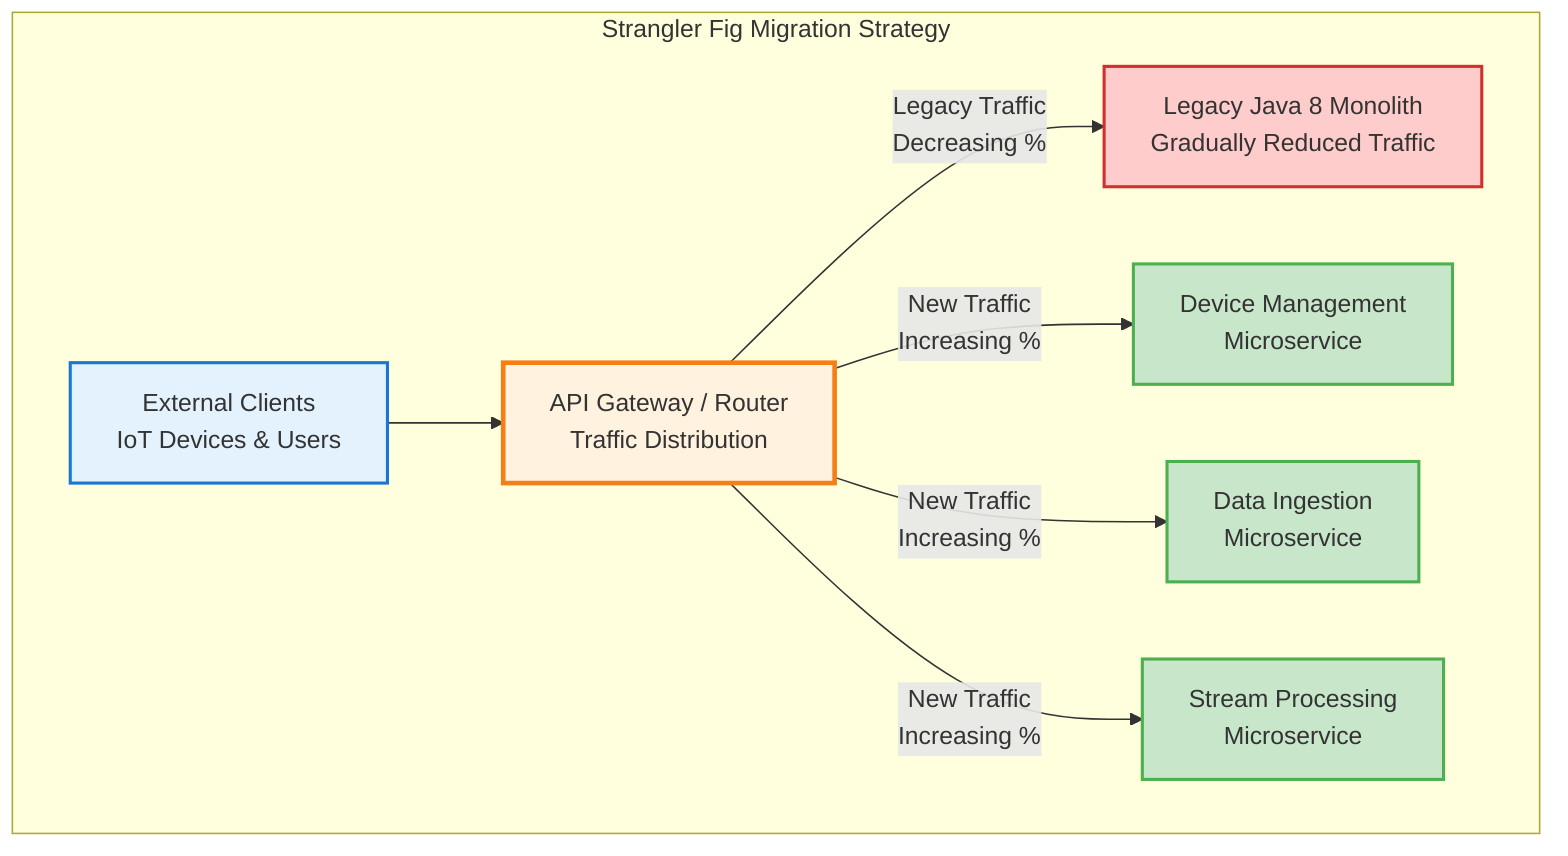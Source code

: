 graph TD
    %% Strangler Fig Migration Pattern
    subgraph pattern["Strangler Fig Migration Strategy"]
        B6[External Clients<br/>IoT Devices & Users]
        B2[API Gateway / Router<br/>Traffic Distribution]
        B1[Legacy Java 8 Monolith<br/>Gradually Reduced Traffic] 
        B3[Device Management<br/>Microservice]
        B4[Data Ingestion<br/>Microservice]
        B5[Stream Processing<br/>Microservice]
        
        B6 --> B2
        B2 -->|Legacy Traffic<br/>Decreasing %| B1
        B2 -->|New Traffic<br/>Increasing %| B3
        B2 -->|New Traffic<br/>Increasing %| B4
        B2 -->|New Traffic<br/>Increasing %| B5
        
        style B1 fill:#ffcccc,stroke:#d32f2f,stroke-width:2px
        style B2 fill:#fff3e0,stroke:#f57f17,stroke-width:3px
        style B3 fill:#c8e6c9,stroke:#4caf50,stroke-width:2px
        style B4 fill:#c8e6c9,stroke:#4caf50,stroke-width:2px
        style B5 fill:#c8e6c9,stroke:#4caf50,stroke-width:2px
        style B6 fill:#e3f2fd,stroke:#1976d2,stroke-width:2px
    end